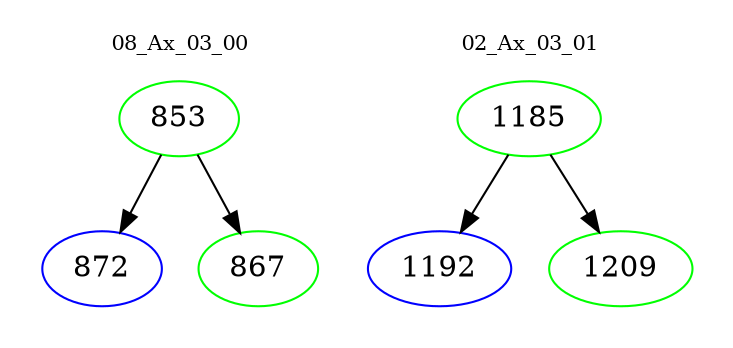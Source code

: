 digraph{
subgraph cluster_0 {
color = white
label = "08_Ax_03_00";
fontsize=10;
T0_853 [label="853", color="green"]
T0_853 -> T0_872 [color="black"]
T0_872 [label="872", color="blue"]
T0_853 -> T0_867 [color="black"]
T0_867 [label="867", color="green"]
}
subgraph cluster_1 {
color = white
label = "02_Ax_03_01";
fontsize=10;
T1_1185 [label="1185", color="green"]
T1_1185 -> T1_1192 [color="black"]
T1_1192 [label="1192", color="blue"]
T1_1185 -> T1_1209 [color="black"]
T1_1209 [label="1209", color="green"]
}
}
